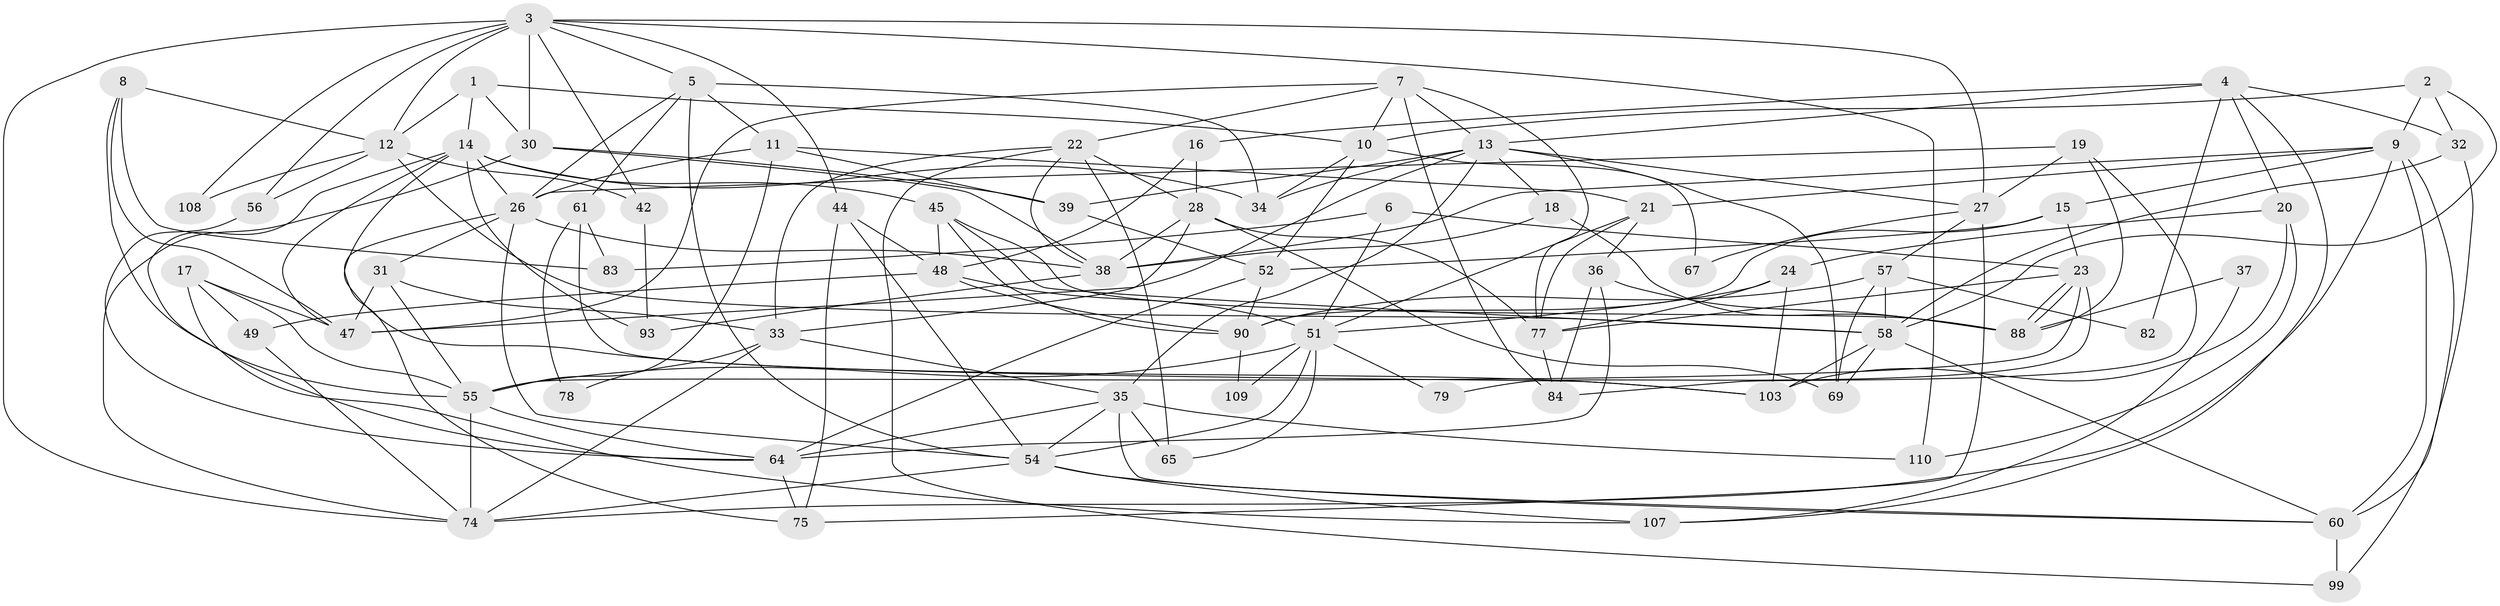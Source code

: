 // original degree distribution, {4: 0.2857142857142857, 6: 0.09821428571428571, 5: 0.20535714285714285, 3: 0.24107142857142858, 2: 0.13392857142857142, 7: 0.03571428571428571}
// Generated by graph-tools (version 1.1) at 2025/41/03/06/25 10:41:58]
// undirected, 73 vertices, 180 edges
graph export_dot {
graph [start="1"]
  node [color=gray90,style=filled];
  1;
  2;
  3 [super="+59"];
  4 [super="+94"];
  5 [super="+72"];
  6;
  7 [super="+104"];
  8 [super="+92"];
  9 [super="+62"];
  10 [super="+86"];
  11 [super="+41"];
  12 [super="+63"];
  13 [super="+73"];
  14 [super="+101"];
  15;
  16 [super="+96"];
  17;
  18;
  19;
  20;
  21 [super="+25"];
  22 [super="+29"];
  23 [super="+80"];
  24;
  26 [super="+53"];
  27 [super="+46"];
  28 [super="+71"];
  30 [super="+76"];
  31 [super="+89"];
  32;
  33 [super="+40"];
  34;
  35 [super="+43"];
  36;
  37;
  38 [super="+68"];
  39;
  42;
  44 [super="+50"];
  45 [super="+66"];
  47 [super="+95"];
  48;
  49;
  51 [super="+85"];
  52 [super="+91"];
  54 [super="+70"];
  55 [super="+97"];
  56;
  57;
  58 [super="+98"];
  60 [super="+112"];
  61;
  64 [super="+106"];
  65;
  67;
  69 [super="+100"];
  74 [super="+87"];
  75 [super="+81"];
  77;
  78;
  79;
  82;
  83;
  84 [super="+102"];
  88;
  90 [super="+111"];
  93 [super="+105"];
  99;
  103;
  107;
  108;
  109;
  110;
  1 -- 12;
  1 -- 14;
  1 -- 10;
  1 -- 30;
  2 -- 32;
  2 -- 9;
  2 -- 10;
  2 -- 58;
  3 -- 27;
  3 -- 5;
  3 -- 44;
  3 -- 108;
  3 -- 110;
  3 -- 56;
  3 -- 42;
  3 -- 12 [weight=2];
  3 -- 74;
  3 -- 30;
  4 -- 16;
  4 -- 82;
  4 -- 107;
  4 -- 32;
  4 -- 20;
  4 -- 13;
  5 -- 11;
  5 -- 34 [weight=2];
  5 -- 54;
  5 -- 26 [weight=2];
  5 -- 61;
  6 -- 83;
  6 -- 51;
  6 -- 23;
  7 -- 13;
  7 -- 47;
  7 -- 84;
  7 -- 10;
  7 -- 77;
  7 -- 22;
  8 -- 47;
  8 -- 83;
  8 -- 55;
  8 -- 12;
  9 -- 38;
  9 -- 15;
  9 -- 99;
  9 -- 60;
  9 -- 74;
  9 -- 21;
  10 -- 34;
  10 -- 67;
  10 -- 52;
  11 -- 26;
  11 -- 21;
  11 -- 39;
  11 -- 55;
  12 -- 56;
  12 -- 108;
  12 -- 58;
  12 -- 42;
  13 -- 34;
  13 -- 39;
  13 -- 35;
  13 -- 18;
  13 -- 69;
  13 -- 47;
  13 -- 27;
  14 -- 103;
  14 -- 47;
  14 -- 45;
  14 -- 64;
  14 -- 34;
  14 -- 93;
  14 -- 26;
  15 -- 52;
  15 -- 90;
  15 -- 23;
  16 -- 48;
  16 -- 28;
  17 -- 49;
  17 -- 47;
  17 -- 107;
  17 -- 55;
  18 -- 88;
  18 -- 38;
  19 -- 27;
  19 -- 88;
  19 -- 84;
  19 -- 26;
  20 -- 24;
  20 -- 110;
  20 -- 103;
  21 -- 51;
  21 -- 36;
  21 -- 77;
  22 -- 65;
  22 -- 99;
  22 -- 28;
  22 -- 38;
  22 -- 33;
  23 -- 77;
  23 -- 88;
  23 -- 88;
  23 -- 79;
  23 -- 55;
  24 -- 103;
  24 -- 77;
  24 -- 51;
  26 -- 38;
  26 -- 75;
  26 -- 54;
  26 -- 31;
  27 -- 75;
  27 -- 57;
  27 -- 67;
  28 -- 69;
  28 -- 33;
  28 -- 77;
  28 -- 38;
  30 -- 74;
  30 -- 38;
  30 -- 39;
  31 -- 33;
  31 -- 47;
  31 -- 55;
  32 -- 60;
  32 -- 58;
  33 -- 78;
  33 -- 74;
  33 -- 35;
  35 -- 64;
  35 -- 65;
  35 -- 60;
  35 -- 110;
  35 -- 54;
  36 -- 88;
  36 -- 84;
  36 -- 64;
  37 -- 88;
  37 -- 107;
  38 -- 93;
  39 -- 52;
  42 -- 93;
  44 -- 54;
  44 -- 48;
  44 -- 75;
  45 -- 88;
  45 -- 48;
  45 -- 58;
  45 -- 90;
  48 -- 49;
  48 -- 90;
  48 -- 51;
  49 -- 74;
  51 -- 55;
  51 -- 65;
  51 -- 109;
  51 -- 54;
  51 -- 79;
  52 -- 90;
  52 -- 64;
  54 -- 74;
  54 -- 60;
  54 -- 107;
  55 -- 74;
  55 -- 64;
  56 -- 64;
  57 -- 58;
  57 -- 69;
  57 -- 82;
  57 -- 90;
  58 -- 69;
  58 -- 103;
  58 -- 60;
  60 -- 99;
  61 -- 103;
  61 -- 83;
  61 -- 78;
  64 -- 75;
  77 -- 84;
  90 -- 109;
}
